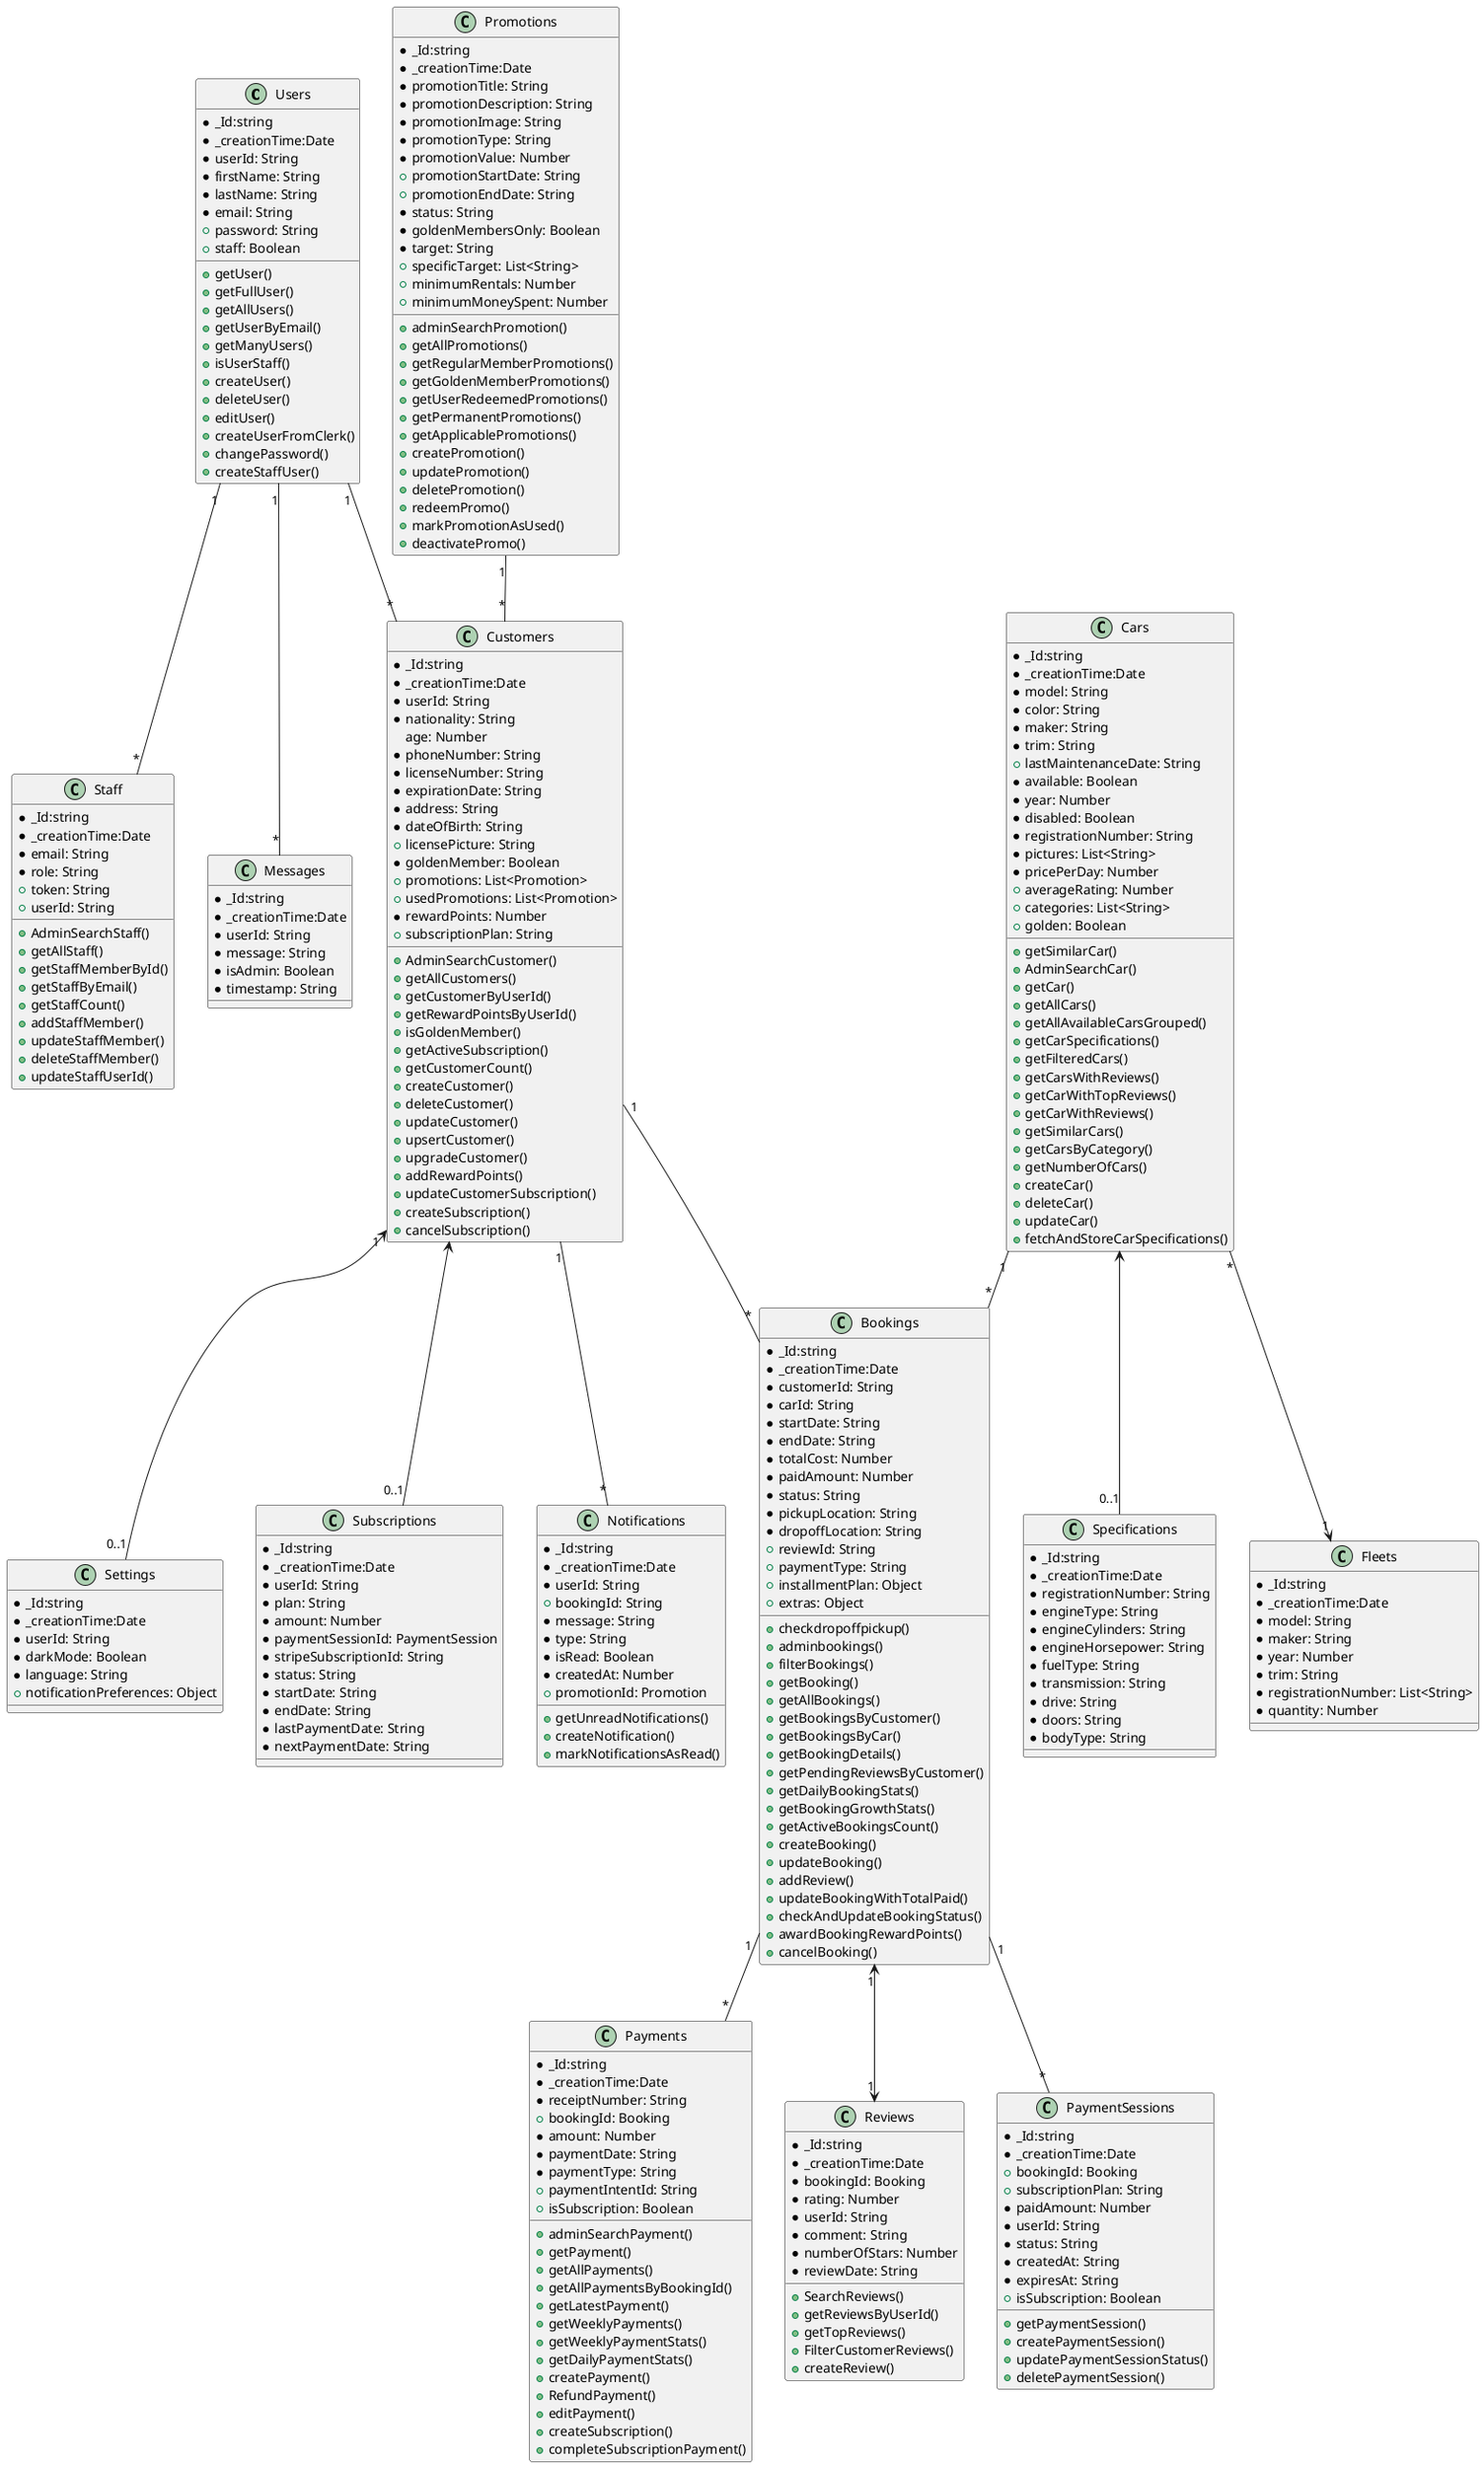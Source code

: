 @startuml

class Users {
*_Id:string
*_creationTime:Date
  *userId: String
  *firstName: String
  *lastName: String
  *email: String
  +password: String
  +staff: Boolean
  +getUser()
  +getFullUser()
  +getAllUsers()
  +getUserByEmail()
  +getManyUsers()
  +isUserStaff()
  +createUser()
  +deleteUser()
  +editUser()
  +createUserFromClerk()
  +changePassword()
  +createStaffUser()
}

class Staff {
*_Id:string
*_creationTime:Date
  *email: String
  *role: String
  +token: String
  +userId: String
  +AdminSearchStaff()
  +getAllStaff()
  +getStaffMemberById()
  +getStaffByEmail()
  +getStaffCount()
  +addStaffMember()
  +updateStaffMember()
  +deleteStaffMember()
  +updateStaffUserId()
}

class Customers {
*_Id:string
*_creationTime:Date
  *userId: String
  *nationality: String
  age: Number
  *phoneNumber: String
  *licenseNumber: String
  *expirationDate: String
  *address: String
  *dateOfBirth: String
  +licensePicture: String
  *goldenMember: Boolean
  +promotions: List<Promotion>
  +usedPromotions: List<Promotion>
  *rewardPoints: Number
  +subscriptionPlan: String
  +AdminSearchCustomer()
  +getAllCustomers()
  +getCustomerByUserId()
  +getRewardPointsByUserId()
  +isGoldenMember()
  +getActiveSubscription()
  +getCustomerCount()
  +createCustomer()
  +deleteCustomer()
  +updateCustomer()
  +upsertCustomer()
  +upgradeCustomer()
  +addRewardPoints()
  +updateCustomerSubscription()
  +createSubscription()
  +cancelSubscription()
}

class Settings {
*_Id:string
*_creationTime:Date
  *userId: String
  *darkMode: Boolean
  *language: String
  +notificationPreferences: Object
}

class Cars {
*_Id:string
*_creationTime:Date
  *model: String
  *color: String
  *maker: String
  *trim: String
  +lastMaintenanceDate: String
  *available: Boolean
  *year: Number
  *disabled: Boolean
  *registrationNumber: String
  *pictures: List<String>
  *pricePerDay: Number
  +averageRating: Number
  +categories: List<String>
  +golden: Boolean
  +getSimilarCar()
  +AdminSearchCar()
  +getCar()
  +getAllCars()
  +getAllAvailableCarsGrouped()
  +getCarSpecifications()
  +getFilteredCars()
  +getCarsWithReviews()
  +getCarWithTopReviews()
  +getCarWithReviews()
  +getSimilarCars()
  +getCarsByCategory()
  +getNumberOfCars()
  +createCar()
  +deleteCar()
  +updateCar()
  +fetchAndStoreCarSpecifications()
}

class Specifications {
*_Id:string
*_creationTime:Date
  *registrationNumber: String
  *engineType: String
  *engineCylinders: String
  *engineHorsepower: String
  *fuelType: String
  *transmission: String
  *drive: String
  *doors: String
  *bodyType: String
}

class Bookings {
*_Id:string
*_creationTime:Date
  *customerId: String
  *carId: String
  *startDate: String
  *endDate: String
  *totalCost: Number
  *paidAmount: Number
  *status: String
  *pickupLocation: String
  *dropoffLocation: String
  +reviewId: String
  +paymentType: String
  +installmentPlan: Object
  +extras: Object
  +checkdropoffpickup()
  +adminbookings()
  +filterBookings()
  +getBooking()
  +getAllBookings()
  +getBookingsByCustomer()
  +getBookingsByCar()
  +getBookingDetails()
  +getPendingReviewsByCustomer()
  +getDailyBookingStats()
  +getBookingGrowthStats()
  +getActiveBookingsCount()
  +createBooking()
  +updateBooking()
  +addReview()
  +updateBookingWithTotalPaid()
  +checkAndUpdateBookingStatus()
  +awardBookingRewardPoints()
  +cancelBooking()
}

class Payments {
*_Id:string
*_creationTime:Date
  *receiptNumber: String
  +bookingId: Booking
  *amount: Number
  *paymentDate: String
  *paymentType: String
  +paymentIntentId: String
  +isSubscription: Boolean
  +adminSearchPayment()
  +getPayment()
  +getAllPayments()
  +getAllPaymentsByBookingId()
  +getLatestPayment()
  +getWeeklyPayments()
  +getWeeklyPaymentStats()
  +getDailyPaymentStats()
  +createPayment()
  +RefundPayment()
  +editPayment()
  +createSubscription()
  +completeSubscriptionPayment()
}

class Fleets {
*_Id:string
*_creationTime:Date
  *model: String
  *maker: String
  *year: Number
  *trim: String
  *registrationNumber: List<String>
  *quantity: Number
}

class Reviews {
*_Id:string
*_creationTime:Date
  *bookingId: Booking
  *rating: Number
  *userId: String
  *comment: String
  *numberOfStars: Number
  *reviewDate: String
  +SearchReviews()
  +getReviewsByUserId()
  +getTopReviews()
  +FilterCustomerReviews()
  +createReview()
}

class Promotions {
*_Id:string
*_creationTime:Date
  *promotionTitle: String
  *promotionDescription: String
  *promotionImage: String
  *promotionType: String
  *promotionValue: Number
  +promotionStartDate: String
  +promotionEndDate: String
  *status: String
  *goldenMembersOnly: Boolean
  *target: String
  +specificTarget: List<String>
  +minimumRentals: Number
  +minimumMoneySpent: Number
  +adminSearchPromotion()
  +getAllPromotions()
  +getRegularMemberPromotions()
  +getGoldenMemberPromotions()
  +getUserRedeemedPromotions()
  +getPermanentPromotions()
  +getApplicablePromotions()
  +createPromotion()
  +updatePromotion()
  +deletePromotion()
  +redeemPromo()
  +markPromotionAsUsed()
  +deactivatePromo()
}

class PaymentSessions {
*_Id:string
*_creationTime:Date
  +bookingId: Booking
  +subscriptionPlan: String
  *paidAmount: Number
  *userId: String
  *status: String
  *createdAt: String
  *expiresAt: String
  +isSubscription: Boolean
  +getPaymentSession()
  +createPaymentSession()
  +updatePaymentSessionStatus()
  +deletePaymentSession()
}

class Subscriptions {
*_Id:string
*_creationTime:Date
  *userId: String
  *plan: String
  *amount: Number
  *paymentSessionId: PaymentSession
  *stripeSubscriptionId: String
  *status: String
  *startDate: String
  *endDate: String
  *lastPaymentDate: String
  *nextPaymentDate: String
}

class Messages {
*_Id:string
*_creationTime:Date
  *userId: String
  *message: String
  *isAdmin: Boolean
  *timestamp: String
}

class Notifications {
 *_Id:string
 *_creationTime:Date
  *userId: String
  +bookingId: String
  *message: String
  *type: String
  *isRead: Boolean
  *createdAt: Number
  +promotionId: Promotion
  +getUnreadNotifications()
  +createNotification()
  +markNotificationsAsRead()
}

Users "1" -- "*" Staff
Users "1" -- "*" Customers
Customers"1" <-- "0..1" Settings
Customers "1" -- "*" Bookings
Cars "1" -- "*" Bookings
Bookings "1" -- "*" Payments
Bookings "1" <--> "1" Reviews
Bookings "1" -- "*" PaymentSessions
Promotions "1" -- "*" Customers
Customers "1" -- "*" Notifications
Users "1" -- "*" Messages
Customers  <-- "0..1" Subscriptions
Cars<-- "0..1" Specifications
Cars "*" --> "1" Fleets
@enduml 